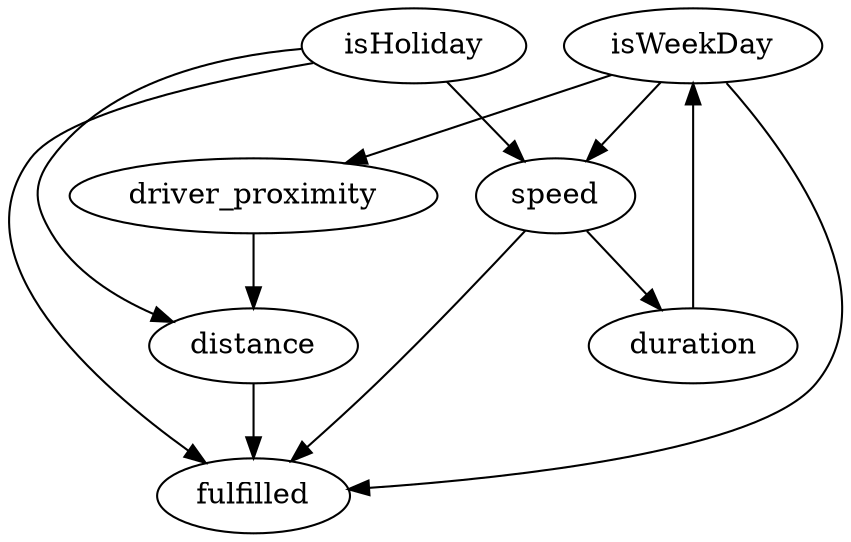 strict digraph  {
distance;
isWeekDay;
duration;
isHoliday;
speed;
driver_proximity;
fulfilled;
distance -> fulfilled  [origin=unknown];
isWeekDay -> driver_proximity  [origin=learned, weight="1.1102475148553843"];
isWeekDay -> fulfilled  [origin=learned, weight="0.9622977165213566"];
isWeekDay -> speed  [origin=unknown];
duration -> isWeekDay  [origin=learned, weight="2.105010380228501"];
isHoliday -> distance  [origin=learned, weight="0.8497841424226841"];
isHoliday -> fulfilled  [origin=learned, weight="0.9609871222943387"];
isHoliday -> speed  [origin=unknown];
speed -> duration  [origin=learned, weight="-7.229919081009548"];
speed -> fulfilled  [origin=learned, weight="-26.693166146236177"];
driver_proximity -> distance  [origin=unknown];
}

